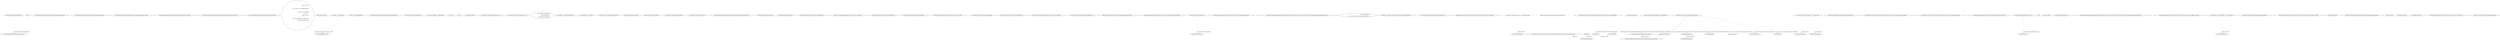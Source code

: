 digraph  {
n29 [label="Nancy.Responses.GenericFileResponse", span=""];
n30 [label=string, span=""];
n0 [cluster="Nancy.Responses.GenericFileResponse.GenericFileResponse(string)", label="Entry Nancy.Responses.GenericFileResponse.GenericFileResponse(string)", span="7-7"];
n1 [cluster="Nancy.Responses.GenericFileResponse.GenericFileResponse(string)", label="Exit Nancy.Responses.GenericFileResponse.GenericFileResponse(string)", span="7-7"];
n2 [cluster="Nancy.Responses.GenericFileResponse.GenericFileResponse(string, string)", label="Entry Nancy.Responses.GenericFileResponse.GenericFileResponse(string, string)", span="10-10"];
n3 [cluster="Nancy.Responses.GenericFileResponse.GenericFileResponse(string, string)", label="InitializeGenericFileResonse(filePath, contentType)", span="12-12"];
n4 [cluster="Nancy.Responses.GenericFileResponse.GenericFileResponse(string, string)", label="Exit Nancy.Responses.GenericFileResponse.GenericFileResponse(string, string)", span="10-10"];
n5 [cluster="Nancy.Responses.GenericFileResponse.InitializeGenericFileResonse(string, string)", label="Entry Nancy.Responses.GenericFileResponse.InitializeGenericFileResonse(string, string)", span="32-32"];
n6 [cluster="Nancy.Responses.GenericFileResponse.GetFileContent(string)", label="Entry Nancy.Responses.GenericFileResponse.GetFileContent(string)", span="15-15"];
n7 [cluster="Nancy.Responses.GenericFileResponse.GetFileContent(string)", label="return stream =>\r\n            {\r\n                using (var file = File.OpenRead(filePath))\r\n                {\r\n                    var buffer = new byte[4096];\r\n                    var read = -1;\r\n                    while (read != 0)\r\n                    {                                   \r\n                        read = file.Read(buffer, 0, buffer.Length);\r\n                        stream.Write(buffer, 0, read);\r\n                    }\r\n                }\r\n            };", span="17-29"];
n10 [cluster="lambda expression", label="var file = File.OpenRead(filePath)", span="19-19"];
n8 [cluster="Nancy.Responses.GenericFileResponse.GetFileContent(string)", label="Exit Nancy.Responses.GenericFileResponse.GetFileContent(string)", span="15-15"];
n15 [cluster="lambda expression", label="stream.Write(buffer, 0, read)", span="26-26"];
n9 [cluster="lambda expression", label="Entry lambda expression", span="17-29"];
n11 [cluster="lambda expression", label="var buffer = new byte[4096]", span="21-21"];
n17 [cluster="System.IO.File.OpenRead(string)", label="Entry System.IO.File.OpenRead(string)", span="0-0"];
n14 [cluster="lambda expression", label="read = file.Read(buffer, 0, buffer.Length)", span="25-25"];
n12 [cluster="lambda expression", label="var read = -1", span="22-22"];
n13 [cluster="lambda expression", label="read != 0", span="23-23"];
n16 [cluster="lambda expression", label="Exit lambda expression", span="17-29"];
n18 [cluster="System.IO.FileStream.Read(byte[], int, int)", label="Entry System.IO.FileStream.Read(byte[], int, int)", span="0-0"];
n19 [cluster="System.IO.Stream.Write(byte[], int, int)", label="Entry System.IO.Stream.Write(byte[], int, int)", span="0-0"];
n20 [cluster="Nancy.Responses.GenericFileResponse.InitializeGenericFileResonse(string, string)", label="string.IsNullOrEmpty(filePath) ||\r\n                !File.Exists(filePath) ||\r\n                !Path.HasExtension(filePath)", span="34-36"];
n22 [cluster="Nancy.Responses.GenericFileResponse.InitializeGenericFileResonse(string, string)", label="this.Contents = GetFileContent(filePath)", span="42-42"];
n23 [cluster="Nancy.Responses.GenericFileResponse.InitializeGenericFileResonse(string, string)", label="this.ContentType = contentType", span="43-43"];
n21 [cluster="Nancy.Responses.GenericFileResponse.InitializeGenericFileResonse(string, string)", label="this.StatusCode = HttpStatusCode.NotFound", span="38-38"];
n26 [cluster="string.IsNullOrEmpty(string)", label="Entry string.IsNullOrEmpty(string)", span="0-0"];
n27 [cluster="System.IO.File.Exists(string)", label="Entry System.IO.File.Exists(string)", span="0-0"];
n28 [cluster="System.IO.Path.HasExtension(string)", label="Entry System.IO.Path.HasExtension(string)", span="0-0"];
n24 [cluster="Nancy.Responses.GenericFileResponse.InitializeGenericFileResonse(string, string)", label="this.StatusCode = HttpStatusCode.OK", span="44-44"];
n25 [cluster="Nancy.Responses.GenericFileResponse.InitializeGenericFileResonse(string, string)", label="Exit Nancy.Responses.GenericFileResponse.InitializeGenericFileResonse(string, string)", span="32-32"];
m0_0 [cluster="Nancy.Routing.IRoute.Invoke()", file="NancyBootStrapperBase.cs", label="Entry Nancy.Routing.IRoute.Invoke()", span="14-14"];
m0_1 [cluster="Nancy.Routing.IRoute.Invoke()", file="NancyBootStrapperBase.cs", label="Exit Nancy.Routing.IRoute.Invoke()", span="14-14"];
m1_0 [cluster="Nancy.Session.NullSessionProvider.GetEnumerator()", file="NullSessionProvider.cs", label="Entry Nancy.Session.NullSessionProvider.GetEnumerator()", span="15-15"];
m1_1 [cluster="Nancy.Session.NullSessionProvider.GetEnumerator()", file="NullSessionProvider.cs", label="throw new InvalidOperationException(''Session support is not enabled.'');", span="17-17"];
m1_2 [cluster="Nancy.Session.NullSessionProvider.GetEnumerator()", file="NullSessionProvider.cs", label="Exit Nancy.Session.NullSessionProvider.GetEnumerator()", span="15-15"];
m1_7 [cluster="Nancy.Session.NullSessionProvider.DeleteAll()", file="NullSessionProvider.cs", label="Entry Nancy.Session.NullSessionProvider.DeleteAll()", span="47-47"];
m1_8 [cluster="Nancy.Session.NullSessionProvider.DeleteAll()", file="NullSessionProvider.cs", label="throw new InvalidOperationException(''Session support is not enabled.'');", span="49-49"];
m1_9 [cluster="Nancy.Session.NullSessionProvider.DeleteAll()", file="NullSessionProvider.cs", label="Exit Nancy.Session.NullSessionProvider.DeleteAll()", span="47-47"];
m1_10 [cluster="Nancy.Session.NullSessionProvider.Delete(string)", file="NullSessionProvider.cs", label="Entry Nancy.Session.NullSessionProvider.Delete(string)", span="55-55"];
m1_11 [cluster="Nancy.Session.NullSessionProvider.Delete(string)", file="NullSessionProvider.cs", label="throw new InvalidOperationException(''Session support is not enabled.'');", span="57-57"];
m1_12 [cluster="Nancy.Session.NullSessionProvider.Delete(string)", file="NullSessionProvider.cs", label="Exit Nancy.Session.NullSessionProvider.Delete(string)", span="55-55"];
m1_3 [cluster="System.InvalidOperationException.InvalidOperationException(string)", file="NullSessionProvider.cs", label="Entry System.InvalidOperationException.InvalidOperationException(string)", span="0-0"];
m1_4 [cluster="Nancy.Session.NullSessionProvider.System.Collections.IEnumerable.GetEnumerator()", file="NullSessionProvider.cs", label="Entry Nancy.Session.NullSessionProvider.System.Collections.IEnumerable.GetEnumerator()", span="27-27"];
m1_5 [cluster="Nancy.Session.NullSessionProvider.System.Collections.IEnumerable.GetEnumerator()", file="NullSessionProvider.cs", label="return GetEnumerator();", span="29-29"];
m1_6 [cluster="Nancy.Session.NullSessionProvider.System.Collections.IEnumerable.GetEnumerator()", file="NullSessionProvider.cs", label="Exit Nancy.Session.NullSessionProvider.System.Collections.IEnumerable.GetEnumerator()", span="27-27"];
m1_13 [file="NullSessionProvider.cs", label="Nancy.Session.NullSessionProvider", span=""];
m2_0 [cluster="Nancy.Validation.DefaultValidatorLocator.DefaultValidatorLocator(System.Collections.Generic.IEnumerable<Nancy.Validation.IModelValidatorFactory>)", file="NullSessionProviderFixture.cs", label="Entry Nancy.Validation.DefaultValidatorLocator.DefaultValidatorLocator(System.Collections.Generic.IEnumerable<Nancy.Validation.IModelValidatorFactory>)", span="19-19"];
m2_1 [cluster="Nancy.Validation.DefaultValidatorLocator.DefaultValidatorLocator(System.Collections.Generic.IEnumerable<Nancy.Validation.IModelValidatorFactory>)", file="NullSessionProviderFixture.cs", label="this.cachedValidators = \r\n                new ConcurrentDictionary<Type, IModelValidator>()", span="21-22"];
m2_2 [cluster="Nancy.Validation.DefaultValidatorLocator.DefaultValidatorLocator(System.Collections.Generic.IEnumerable<Nancy.Validation.IModelValidatorFactory>)", file="NullSessionProviderFixture.cs", label="this.factories = factories ?? Enumerable.Empty<IModelValidatorFactory>()", span="24-24"];
m2_13 [cluster="Nancy.Session.NullSessionProvider.GetEnumerator()", file="NullSessionProviderFixture.cs", label="Entry Nancy.Session.NullSessionProvider.GetEnumerator()", span="15-15"];
m2_44 [cluster="Nancy.Tests.Unit.Sessions.NullSessionProviderFixture.Should_throw_when_haschanged()", file="NullSessionProviderFixture.cs", label="Entry Nancy.Tests.Unit.Sessions.NullSessionProviderFixture.Should_throw_when_haschanged()", span="56-56"];
m2_45 [cluster="Nancy.Tests.Unit.Sessions.NullSessionProviderFixture.Should_throw_when_haschanged()", color=green, community=0, file="NullSessionProviderFixture.cs", label="var exception = Record.Exception(() => provider.HasChanged)", prediction=0, span="58-58"];
m2_46 [cluster="Nancy.Tests.Unit.Sessions.NullSessionProviderFixture.Should_throw_when_haschanged()", color=green, community=0, file="NullSessionProviderFixture.cs", label="exception.ShouldBeOfType(typeof(InvalidOperationException))", prediction=1, span="60-60"];
m2_47 [cluster="Nancy.Tests.Unit.Sessions.NullSessionProviderFixture.Should_throw_when_haschanged()", file="NullSessionProviderFixture.cs", label="Exit Nancy.Tests.Unit.Sessions.NullSessionProviderFixture.Should_throw_when_haschanged()", span="56-56"];
m2_27 [cluster="lambda expression", file="NullSessionProviderFixture.cs", label="Exit lambda expression", span="34-34"];
m2_9 [cluster="Nancy.Validation.DefaultValidatorLocator.GetValidatorForType(System.Type)", file="NullSessionProviderFixture.cs", label="return cachedValidators.GetOrAdd(type, CreateValidator);", span="39-39"];
m2_14 [cluster="Nancy.Tests.Unit.Sessions.NullSessionProviderFixture.Should_throw_when_get_count_getter_called()", file="NullSessionProviderFixture.cs", label="Entry Nancy.Tests.Unit.Sessions.NullSessionProviderFixture.Should_throw_when_get_count_getter_called()", span="24-24"];
m2_15 [cluster="Nancy.Tests.Unit.Sessions.NullSessionProviderFixture.Should_throw_when_get_count_getter_called()", file="NullSessionProviderFixture.cs", label="var exception = Record.Exception(() => provider.Count)", span="26-26"];
m2_16 [cluster="Nancy.Tests.Unit.Sessions.NullSessionProviderFixture.Should_throw_when_get_count_getter_called()", file="NullSessionProviderFixture.cs", label="exception.ShouldBeOfType(typeof(InvalidOperationException))", span="28-28"];
m2_17 [cluster="Nancy.Tests.Unit.Sessions.NullSessionProviderFixture.Should_throw_when_get_count_getter_called()", file="NullSessionProviderFixture.cs", label="Exit Nancy.Tests.Unit.Sessions.NullSessionProviderFixture.Should_throw_when_get_count_getter_called()", span="24-24"];
m2_19 [cluster="lambda expression", file="NullSessionProviderFixture.cs", label="provider.Count", span="26-26"];
m2_4 [cluster="System.Collections.Concurrent.ConcurrentDictionary<TKey, TValue>.ConcurrentDictionary()", file="NullSessionProviderFixture.cs", label="Entry System.Collections.Concurrent.ConcurrentDictionary<TKey, TValue>.ConcurrentDictionary()", span="0-0"];
m2_5 [cluster="System.Linq.Enumerable.Empty<TResult>()", file="NullSessionProviderFixture.cs", label="Entry System.Linq.Enumerable.Empty<TResult>()", span="0-0"];
m2_6 [cluster="Nancy.Validation.DefaultValidatorLocator.GetValidatorForType(System.Type)", file="NullSessionProviderFixture.cs", label="Entry Nancy.Validation.DefaultValidatorLocator.GetValidatorForType(System.Type)", span="32-32"];
m2_7 [cluster="Nancy.Validation.DefaultValidatorLocator.GetValidatorForType(System.Type)", file="NullSessionProviderFixture.cs", label="!this.factories.Any()", span="34-34"];
m2_29 [cluster="lambda expression", file="NullSessionProviderFixture.cs", label="v != null", span="46-46"];
m2_30 [cluster="lambda expression", file="NullSessionProviderFixture.cs", label="Exit lambda expression", span="46-46"];
m2_31 [cluster="Nancy.Tests.Unit.Sessions.NullSessionProviderFixture.Should_throw_when_delete_called()", file="NullSessionProviderFixture.cs", label="Nancy.Validation.DefaultValidatorLocator", span=""];
m2_32 [cluster="Nancy.Tests.Unit.Sessions.NullSessionProviderFixture.Should_throw_when_delete_called()", file="NullSessionProviderFixture.cs", label="System.Type", span=""];
m2_11 [cluster="lambda expression", file="NullSessionProviderFixture.cs", label="provider.GetEnumerator()", span="18-18"];
m2_21 [cluster="Unk.Where", file="NullSessionProviderFixture.cs", label="Entry Unk.Where", span=""];
m2_22 [cluster="Unk.ToList", file="NullSessionProviderFixture.cs", label="Entry Unk.ToList", span=""];
m2_23 [cluster="CompositeValidator.cstr", file="NullSessionProviderFixture.cs", label="Entry CompositeValidator.cstr", span=""];
m2_24 [cluster="lambda expression", file="NullSessionProviderFixture.cs", label="Entry lambda expression", span="45-45"];
m2_3 [cluster="Nancy.Validation.DefaultValidatorLocator.DefaultValidatorLocator(System.Collections.Generic.IEnumerable<Nancy.Validation.IModelValidatorFactory>)", file="NullSessionProviderFixture.cs", label="Exit Nancy.Validation.DefaultValidatorLocator.DefaultValidatorLocator(System.Collections.Generic.IEnumerable<Nancy.Validation.IModelValidatorFactory>)", span="19-19"];
m2_28 [cluster="lambda expression", file="NullSessionProviderFixture.cs", label="Entry lambda expression", span="46-46"];
m2_37 [cluster="Nancy.Tests.Unit.Sessions.NullSessionProviderFixture.Should_throw_when_indexer_accessed()", file="NullSessionProviderFixture.cs", label="Entry Nancy.Tests.Unit.Sessions.NullSessionProviderFixture.Should_throw_when_indexer_accessed()", span="48-48"];
m2_38 [cluster="Nancy.Tests.Unit.Sessions.NullSessionProviderFixture.Should_throw_when_indexer_accessed()", file="NullSessionProviderFixture.cs", label="var exception = Record.Exception(() => provider[''test''])", span="50-50"];
m2_39 [cluster="Nancy.Tests.Unit.Sessions.NullSessionProviderFixture.Should_throw_when_indexer_accessed()", file="NullSessionProviderFixture.cs", label="exception.ShouldBeOfType(typeof(InvalidOperationException))", span="52-52"];
m2_40 [cluster="Nancy.Tests.Unit.Sessions.NullSessionProviderFixture.Should_throw_when_indexer_accessed()", file="NullSessionProviderFixture.cs", label="Exit Nancy.Tests.Unit.Sessions.NullSessionProviderFixture.Should_throw_when_indexer_accessed()", span="48-48"];
m2_41 [cluster="lambda expression", file="NullSessionProviderFixture.cs", label="Entry lambda expression", span="50-50"];
m2_25 [cluster="lambda expression", file="NullSessionProviderFixture.cs", label="Entry lambda expression", span="34-34"];
m2_26 [cluster="lambda expression", file="NullSessionProviderFixture.cs", label="provider.DeleteAll()", span="34-34"];
m2_48 [cluster="lambda expression", file="NullSessionProviderFixture.cs", label="Entry lambda expression", span="58-58"];
m2_49 [cluster="lambda expression", color=green, community=0, file="NullSessionProviderFixture.cs", label="provider.HasChanged", prediction=2, span="58-58"];
m2_50 [cluster="lambda expression", file="NullSessionProviderFixture.cs", label="Exit lambda expression", span="58-58"];
m2_34 [cluster="lambda expression", file="NullSessionProviderFixture.cs", label="provider.Delete(''test'')", span="42-42"];
m2_42 [cluster="lambda expression", file="NullSessionProviderFixture.cs", label="provider[''test'']", span="50-50"];
m2_10 [cluster="Nancy.Validation.DefaultValidatorLocator.GetValidatorForType(System.Type)", file="NullSessionProviderFixture.cs", label="Exit Nancy.Validation.DefaultValidatorLocator.GetValidatorForType(System.Type)", span="32-32"];
m2_12 [cluster="Nancy.Validation.ModelValidationException.ModelValidationException(string)", file="NullSessionProviderFixture.cs", label="Entry Nancy.Validation.ModelValidationException.ModelValidationException(string)", span="10-10"];
m2_20 [cluster="Unk.Select", file="NullSessionProviderFixture.cs", label="Entry Unk.Select", span=""];
m2_33 [cluster="lambda expression", file="NullSessionProviderFixture.cs", label="Entry lambda expression", span="42-42"];
m2_35 [cluster="lambda expression", file="NullSessionProviderFixture.cs", label="Exit lambda expression", span="42-42"];
m2_43 [cluster="lambda expression", file="NullSessionProviderFixture.cs", label="Exit lambda expression", span="50-50"];
m2_8 [cluster="Nancy.Validation.DefaultValidatorLocator.GetValidatorForType(System.Type)", file="NullSessionProviderFixture.cs", label="throw new ModelValidationException(''No model validator factory could be located.'');", span="36-36"];
m2_36 [cluster="Nancy.Session.NullSessionProvider.Delete(string)", file="NullSessionProviderFixture.cs", label="Entry Nancy.Session.NullSessionProvider.Delete(string)", span="55-55"];
m2_51 [file="NullSessionProviderFixture.cs", label="Nancy.Tests.Unit.Sessions.NullSessionProviderFixture", span=""];
n29 -> n3  [color=darkseagreen4, key=1, label="Nancy.Responses.GenericFileResponse", style=dashed];
n7 -> n15  [color=darkseagreen4, key=1, label="System.IO.Stream", style=dashed];
n9 -> n15  [color=darkseagreen4, key=1, label="System.IO.Stream", style=dashed];
n11 -> n15  [color=darkseagreen4, key=1, label=buffer, style=dashed];
m1_13 -> m1_5  [color=darkseagreen4, key=1, label="Nancy.Session.NullSessionProvider", style=dashed];
m2_45 -> m2_48  [color=green, key=1, label="lambda expression", style=dashed];
m2_14 -> m2_25  [color=darkseagreen4, key=1, label="System.Type", style=dashed];
m2_15 -> m2_24  [color=darkseagreen4, key=1, label="lambda expression", style=dashed];
m2_15 -> m2_28  [color=darkseagreen4, key=1, label="lambda expression", style=dashed];
m2_5 -> m2_10  [color=darkseagreen4, key=1, label="lambda expression", style=dashed];
m2_30 -> m2_33  [color=darkseagreen4, key=1, label="lambda expression", style=dashed];
m2_31 -> m2_7  [color=darkseagreen4, key=1, label="Nancy.Validation.DefaultValidatorLocator", style=dashed];
m2_32 -> m2_25  [color=darkseagreen4, key=1, label="System.Type", style=dashed];
m2_22 -> m2_25  [color=darkseagreen4, key=1, label="lambda expression", style=dashed];
m2_38 -> m2_41  [color=darkseagreen4, key=1, label="lambda expression", style=dashed];
m2_51 -> m2_49  [color=green, key=1, label="Nancy.Tests.Unit.Sessions.NullSessionProviderFixture", style=dashed];
m2_51 -> m2_5  [color=darkseagreen4, key=1, label="Nancy.Tests.Unit.Sessions.NullSessionProviderFixture", style=dashed];
m2_51 -> m2_11  [color=darkseagreen4, key=1, label="Nancy.Tests.Unit.Sessions.NullSessionProviderFixture", style=dashed];
m2_51 -> m2_19  [color=darkseagreen4, key=1, label="Nancy.Tests.Unit.Sessions.NullSessionProviderFixture", style=dashed];
m2_51 -> m2_22  [color=darkseagreen4, key=1, label="Nancy.Tests.Unit.Sessions.NullSessionProviderFixture", style=dashed];
m2_51 -> m2_26  [color=darkseagreen4, key=1, label="Nancy.Tests.Unit.Sessions.NullSessionProviderFixture", style=dashed];
m2_51 -> m2_30  [color=darkseagreen4, key=1, label="Nancy.Tests.Unit.Sessions.NullSessionProviderFixture", style=dashed];
m2_51 -> m2_34  [color=darkseagreen4, key=1, label="Nancy.Tests.Unit.Sessions.NullSessionProviderFixture", style=dashed];
m2_51 -> m2_42  [color=darkseagreen4, key=1, label="Nancy.Tests.Unit.Sessions.NullSessionProviderFixture", style=dashed];
}
